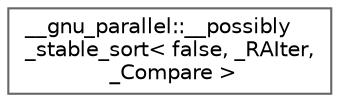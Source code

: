 digraph "Graphical Class Hierarchy"
{
 // LATEX_PDF_SIZE
  bgcolor="transparent";
  edge [fontname=Helvetica,fontsize=10,labelfontname=Helvetica,labelfontsize=10];
  node [fontname=Helvetica,fontsize=10,shape=box,height=0.2,width=0.4];
  rankdir="LR";
  Node0 [id="Node000000",label="__gnu_parallel::__possibly\l_stable_sort\< false, _RAIter,\l _Compare \>",height=0.2,width=0.4,color="grey40", fillcolor="white", style="filled",URL="$struct____gnu__parallel_1_1____possibly__stable__sort_3_01false_00_01___r_a_iter_00_01___compare_01_4.html",tooltip=" "];
}
